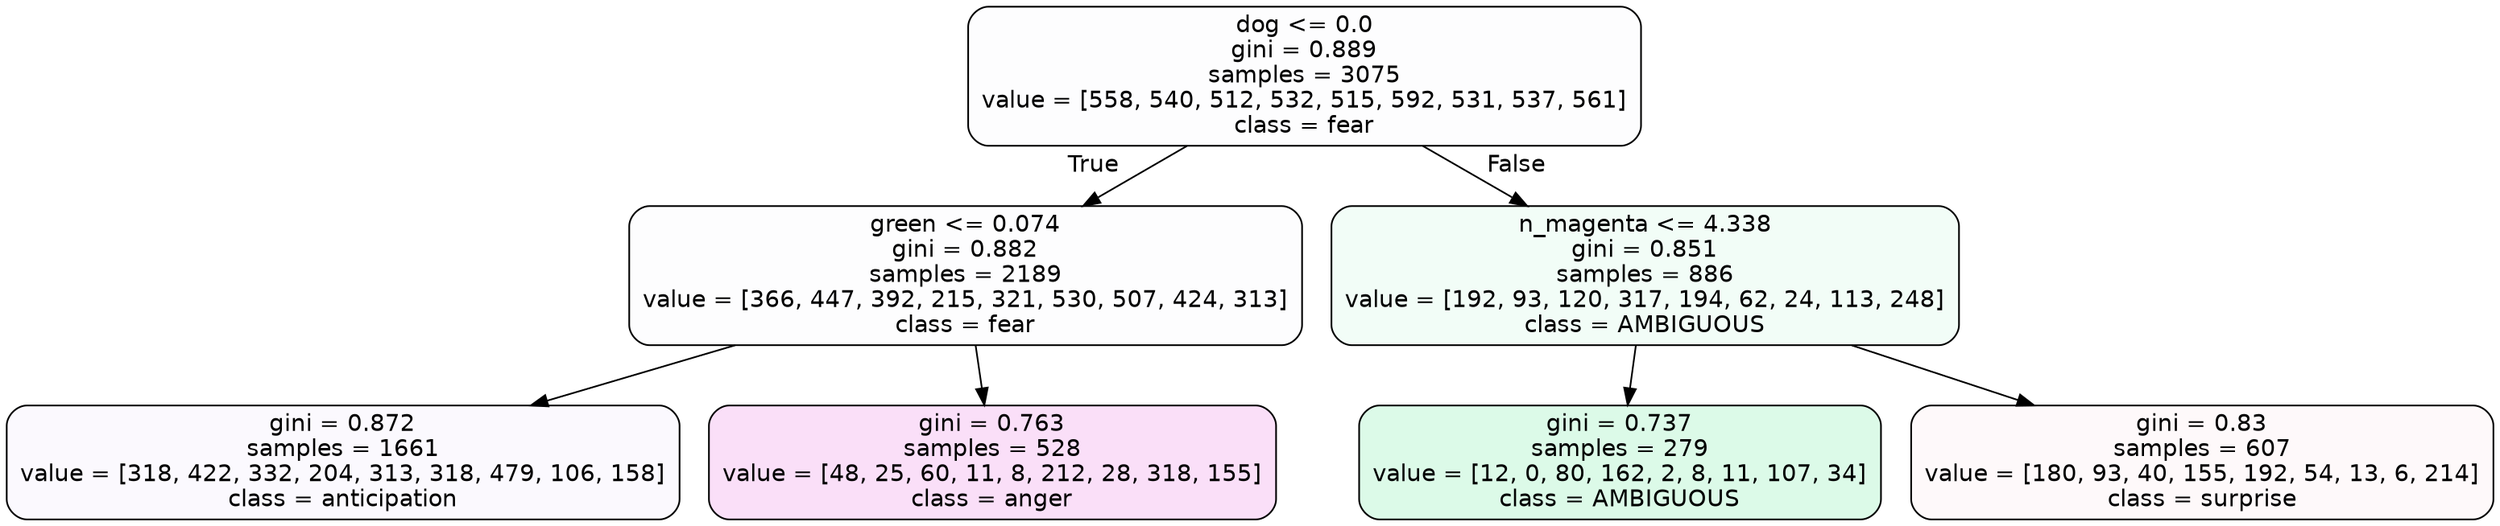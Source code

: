 digraph Tree {
node [shape=box, style="filled, rounded", color="black", fontname=helvetica] ;
edge [fontname=helvetica] ;
0 [label="dog <= 0.0\ngini = 0.889\nsamples = 3075\nvalue = [558, 540, 512, 532, 515, 592, 531, 537, 561]\nclass = fear", fillcolor="#3964e502"] ;
1 [label="green <= 0.074\ngini = 0.882\nsamples = 2189\nvalue = [366, 447, 392, 215, 321, 530, 507, 424, 313]\nclass = fear", fillcolor="#3964e502"] ;
0 -> 1 [labeldistance=2.5, labelangle=45, headlabel="True"] ;
2 [label="gini = 0.872\nsamples = 1661\nvalue = [318, 422, 332, 204, 313, 318, 479, 106, 158]\nclass = anticipation", fillcolor="#8139e507"] ;
1 -> 2 ;
3 [label="gini = 0.763\nsamples = 528\nvalue = [48, 25, 60, 11, 8, 212, 28, 318, 155]\nclass = anger", fillcolor="#e539d729"] ;
1 -> 3 ;
4 [label="n_magenta <= 4.338\ngini = 0.851\nsamples = 886\nvalue = [192, 93, 120, 317, 194, 62, 24, 113, 248]\nclass = AMBIGUOUS", fillcolor="#39e58110"] ;
0 -> 4 [labeldistance=2.5, labelangle=-45, headlabel="False"] ;
5 [label="gini = 0.737\nsamples = 279\nvalue = [12, 0, 80, 162, 2, 8, 11, 107, 34]\nclass = AMBIGUOUS", fillcolor="#39e5812d"] ;
4 -> 5 ;
6 [label="gini = 0.83\nsamples = 607\nvalue = [180, 93, 40, 155, 192, 54, 13, 6, 214]\nclass = surprise", fillcolor="#e5396407"] ;
4 -> 6 ;
}